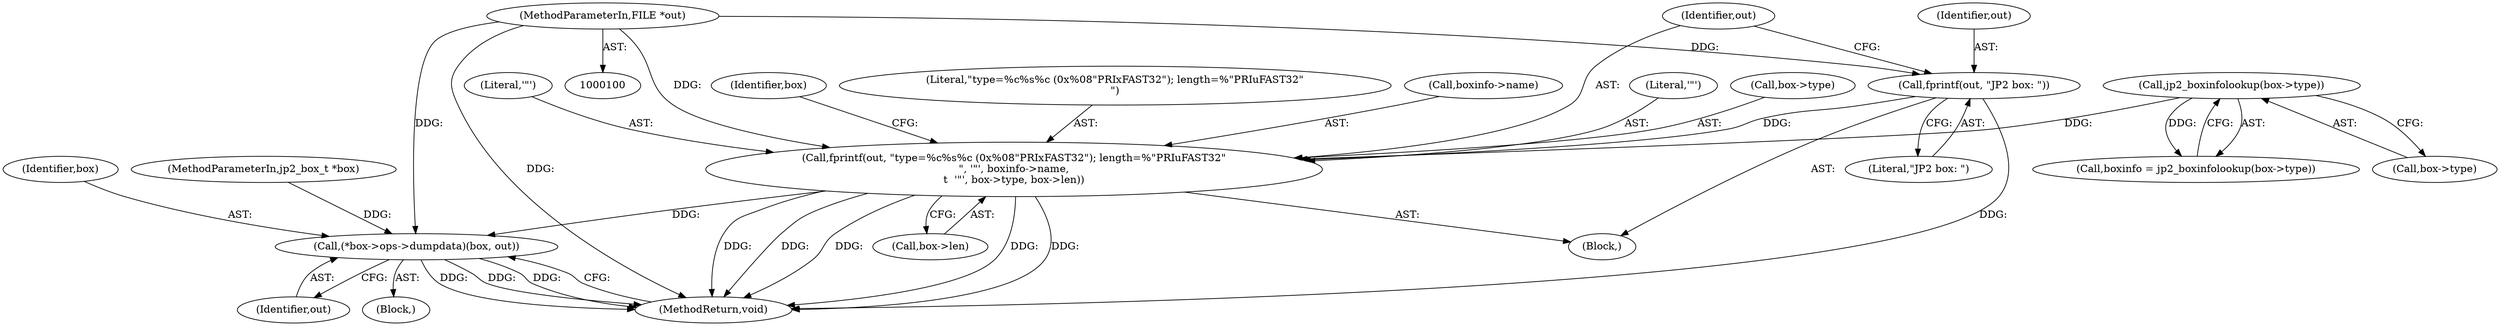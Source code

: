 digraph "1_jasper_bdfe95a6e81ffb4b2fad31a76b57943695beed20@API" {
"1000116" [label="(Call,fprintf(out, \"type=%c%s%c (0x%08\"PRIxFAST32\"); length=%\"PRIuFAST32\"\n\", '\"', boxinfo->name,\n\t  '\"', box->type, box->len))"];
"1000113" [label="(Call,fprintf(out, \"JP2 box: \"))"];
"1000102" [label="(MethodParameterIn,FILE *out)"];
"1000107" [label="(Call,jp2_boxinfolookup(box->type))"];
"1000137" [label="(Call,(*box->ops->dumpdata)(box, out))"];
"1000123" [label="(Literal,'\"')"];
"1000127" [label="(Call,box->len)"];
"1000116" [label="(Call,fprintf(out, \"type=%c%s%c (0x%08\"PRIxFAST32\"); length=%\"PRIuFAST32\"\n\", '\"', boxinfo->name,\n\t  '\"', box->type, box->len))"];
"1000107" [label="(Call,jp2_boxinfolookup(box->type))"];
"1000136" [label="(Block,)"];
"1000114" [label="(Identifier,out)"];
"1000124" [label="(Call,box->type)"];
"1000138" [label="(Identifier,box)"];
"1000101" [label="(MethodParameterIn,jp2_box_t *box)"];
"1000105" [label="(Call,boxinfo = jp2_boxinfolookup(box->type))"];
"1000113" [label="(Call,fprintf(out, \"JP2 box: \"))"];
"1000102" [label="(MethodParameterIn,FILE *out)"];
"1000117" [label="(Identifier,out)"];
"1000119" [label="(Literal,'\"')"];
"1000133" [label="(Identifier,box)"];
"1000137" [label="(Call,(*box->ops->dumpdata)(box, out))"];
"1000115" [label="(Literal,\"JP2 box: \")"];
"1000140" [label="(MethodReturn,void)"];
"1000118" [label="(Literal,\"type=%c%s%c (0x%08\"PRIxFAST32\"); length=%\"PRIuFAST32\"\n\")"];
"1000108" [label="(Call,box->type)"];
"1000120" [label="(Call,boxinfo->name)"];
"1000139" [label="(Identifier,out)"];
"1000103" [label="(Block,)"];
"1000116" -> "1000103"  [label="AST: "];
"1000116" -> "1000127"  [label="CFG: "];
"1000117" -> "1000116"  [label="AST: "];
"1000118" -> "1000116"  [label="AST: "];
"1000119" -> "1000116"  [label="AST: "];
"1000120" -> "1000116"  [label="AST: "];
"1000123" -> "1000116"  [label="AST: "];
"1000124" -> "1000116"  [label="AST: "];
"1000127" -> "1000116"  [label="AST: "];
"1000133" -> "1000116"  [label="CFG: "];
"1000116" -> "1000140"  [label="DDG: "];
"1000116" -> "1000140"  [label="DDG: "];
"1000116" -> "1000140"  [label="DDG: "];
"1000116" -> "1000140"  [label="DDG: "];
"1000116" -> "1000140"  [label="DDG: "];
"1000113" -> "1000116"  [label="DDG: "];
"1000102" -> "1000116"  [label="DDG: "];
"1000107" -> "1000116"  [label="DDG: "];
"1000116" -> "1000137"  [label="DDG: "];
"1000113" -> "1000103"  [label="AST: "];
"1000113" -> "1000115"  [label="CFG: "];
"1000114" -> "1000113"  [label="AST: "];
"1000115" -> "1000113"  [label="AST: "];
"1000117" -> "1000113"  [label="CFG: "];
"1000113" -> "1000140"  [label="DDG: "];
"1000102" -> "1000113"  [label="DDG: "];
"1000102" -> "1000100"  [label="AST: "];
"1000102" -> "1000140"  [label="DDG: "];
"1000102" -> "1000137"  [label="DDG: "];
"1000107" -> "1000105"  [label="AST: "];
"1000107" -> "1000108"  [label="CFG: "];
"1000108" -> "1000107"  [label="AST: "];
"1000105" -> "1000107"  [label="CFG: "];
"1000107" -> "1000105"  [label="DDG: "];
"1000137" -> "1000136"  [label="AST: "];
"1000137" -> "1000139"  [label="CFG: "];
"1000138" -> "1000137"  [label="AST: "];
"1000139" -> "1000137"  [label="AST: "];
"1000140" -> "1000137"  [label="CFG: "];
"1000137" -> "1000140"  [label="DDG: "];
"1000137" -> "1000140"  [label="DDG: "];
"1000137" -> "1000140"  [label="DDG: "];
"1000101" -> "1000137"  [label="DDG: "];
}
